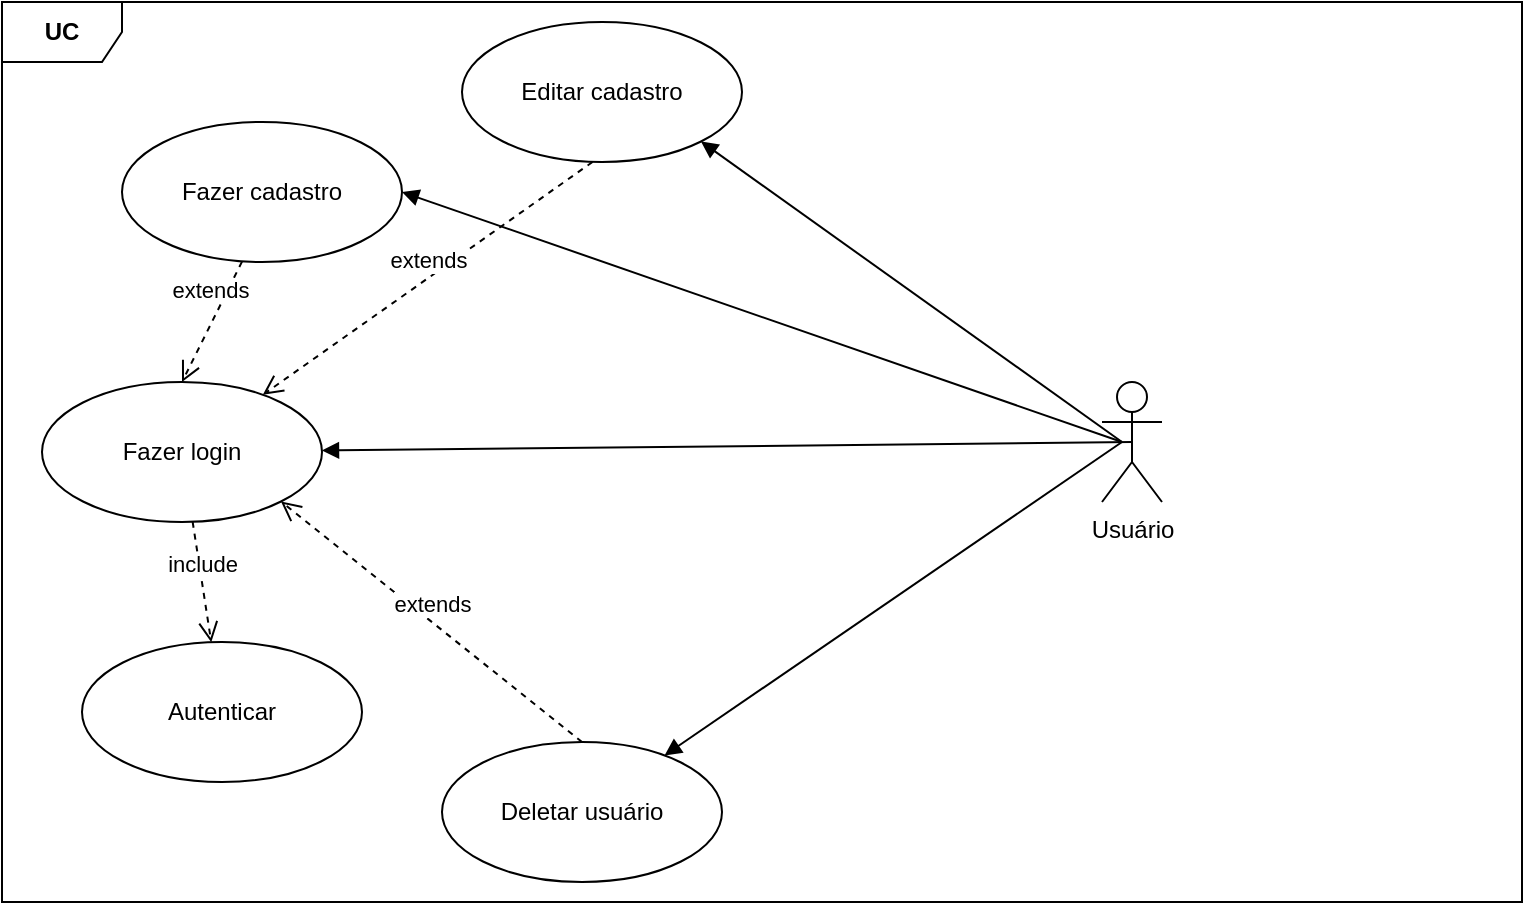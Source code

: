 <mxfile version="14.8.0" type="github">
  <diagram id="CmA8ZnnNOrYpRZ9zoarE" name="Page-1">
    <mxGraphModel dx="786" dy="449" grid="1" gridSize="10" guides="1" tooltips="1" connect="1" arrows="1" fold="1" page="1" pageScale="1" pageWidth="850" pageHeight="1100" math="0" shadow="0">
      <root>
        <mxCell id="0" />
        <mxCell id="1" parent="0" />
        <mxCell id="HJBp2s6bBe_l8Woz9fxp-1" value="&lt;b&gt;UC&lt;/b&gt;" style="shape=umlFrame;whiteSpace=wrap;html=1;" vertex="1" parent="1">
          <mxGeometry x="30" y="10" width="760" height="450" as="geometry" />
        </mxCell>
        <mxCell id="HJBp2s6bBe_l8Woz9fxp-2" value="Usuário" style="shape=umlActor;verticalLabelPosition=bottom;verticalAlign=top;html=1;" vertex="1" parent="1">
          <mxGeometry x="580" y="200" width="30" height="60" as="geometry" />
        </mxCell>
        <mxCell id="HJBp2s6bBe_l8Woz9fxp-3" value="Editar cadastro" style="ellipse;whiteSpace=wrap;html=1;" vertex="1" parent="1">
          <mxGeometry x="260" y="20" width="140" height="70" as="geometry" />
        </mxCell>
        <mxCell id="HJBp2s6bBe_l8Woz9fxp-4" value="Fazer cadastro" style="ellipse;whiteSpace=wrap;html=1;" vertex="1" parent="1">
          <mxGeometry x="90" y="70" width="140" height="70" as="geometry" />
        </mxCell>
        <mxCell id="HJBp2s6bBe_l8Woz9fxp-5" value="Deletar usuário" style="ellipse;whiteSpace=wrap;html=1;" vertex="1" parent="1">
          <mxGeometry x="250" y="380" width="140" height="70" as="geometry" />
        </mxCell>
        <mxCell id="HJBp2s6bBe_l8Woz9fxp-6" value="Fazer login" style="ellipse;whiteSpace=wrap;html=1;" vertex="1" parent="1">
          <mxGeometry x="50" y="200" width="140" height="70" as="geometry" />
        </mxCell>
        <mxCell id="HJBp2s6bBe_l8Woz9fxp-7" value="Autenticar" style="ellipse;whiteSpace=wrap;html=1;" vertex="1" parent="1">
          <mxGeometry x="70" y="330" width="140" height="70" as="geometry" />
        </mxCell>
        <mxCell id="HJBp2s6bBe_l8Woz9fxp-22" value="include" style="html=1;verticalAlign=bottom;endArrow=open;dashed=1;endSize=8;" edge="1" parent="1" source="HJBp2s6bBe_l8Woz9fxp-6" target="HJBp2s6bBe_l8Woz9fxp-7">
          <mxGeometry relative="1" as="geometry">
            <mxPoint x="190" y="310" as="sourcePoint" />
            <mxPoint x="110" y="310" as="targetPoint" />
          </mxGeometry>
        </mxCell>
        <mxCell id="HJBp2s6bBe_l8Woz9fxp-24" value="extends" style="html=1;verticalAlign=bottom;endArrow=open;dashed=1;endSize=8;entryX=0.5;entryY=0;entryDx=0;entryDy=0;" edge="1" parent="1" target="HJBp2s6bBe_l8Woz9fxp-6">
          <mxGeometry x="-0.186" y="-4" relative="1" as="geometry">
            <mxPoint x="150.004" y="139.805" as="sourcePoint" />
            <mxPoint x="159.491" y="200.003" as="targetPoint" />
            <mxPoint as="offset" />
          </mxGeometry>
        </mxCell>
        <mxCell id="HJBp2s6bBe_l8Woz9fxp-25" value="extends" style="html=1;verticalAlign=bottom;endArrow=open;dashed=1;endSize=8;" edge="1" parent="1" target="HJBp2s6bBe_l8Woz9fxp-6">
          <mxGeometry relative="1" as="geometry">
            <mxPoint x="325.254" y="89.995" as="sourcePoint" />
            <mxPoint x="334.741" y="150.193" as="targetPoint" />
          </mxGeometry>
        </mxCell>
        <mxCell id="HJBp2s6bBe_l8Woz9fxp-26" value="extends" style="html=1;verticalAlign=bottom;endArrow=open;dashed=1;endSize=8;entryX=1;entryY=1;entryDx=0;entryDy=0;exitX=0.5;exitY=0;exitDx=0;exitDy=0;" edge="1" parent="1" source="HJBp2s6bBe_l8Woz9fxp-5" target="HJBp2s6bBe_l8Woz9fxp-6">
          <mxGeometry relative="1" as="geometry">
            <mxPoint x="365.254" y="139.995" as="sourcePoint" />
            <mxPoint x="230" y="285" as="targetPoint" />
          </mxGeometry>
        </mxCell>
        <mxCell id="HJBp2s6bBe_l8Woz9fxp-27" value="" style="html=1;verticalAlign=bottom;endArrow=block;exitX=0.5;exitY=0.5;exitDx=0;exitDy=0;exitPerimeter=0;" edge="1" parent="1" source="HJBp2s6bBe_l8Woz9fxp-2" target="HJBp2s6bBe_l8Woz9fxp-6">
          <mxGeometry width="80" relative="1" as="geometry">
            <mxPoint x="370" y="230" as="sourcePoint" />
            <mxPoint x="450" y="230" as="targetPoint" />
          </mxGeometry>
        </mxCell>
        <mxCell id="HJBp2s6bBe_l8Woz9fxp-28" value="" style="html=1;verticalAlign=bottom;endArrow=block;entryX=1;entryY=1;entryDx=0;entryDy=0;" edge="1" parent="1" target="HJBp2s6bBe_l8Woz9fxp-3">
          <mxGeometry width="80" relative="1" as="geometry">
            <mxPoint x="590" y="230" as="sourcePoint" />
            <mxPoint x="199.984" y="244.263" as="targetPoint" />
          </mxGeometry>
        </mxCell>
        <mxCell id="HJBp2s6bBe_l8Woz9fxp-29" value="" style="html=1;verticalAlign=bottom;endArrow=block;entryX=1;entryY=0.5;entryDx=0;entryDy=0;" edge="1" parent="1" target="HJBp2s6bBe_l8Woz9fxp-4">
          <mxGeometry width="80" relative="1" as="geometry">
            <mxPoint x="590" y="230" as="sourcePoint" />
            <mxPoint x="209.984" y="254.263" as="targetPoint" />
          </mxGeometry>
        </mxCell>
        <mxCell id="HJBp2s6bBe_l8Woz9fxp-30" value="" style="html=1;verticalAlign=bottom;endArrow=block;" edge="1" parent="1" target="HJBp2s6bBe_l8Woz9fxp-5">
          <mxGeometry width="80" relative="1" as="geometry">
            <mxPoint x="590" y="230" as="sourcePoint" />
            <mxPoint x="219.984" y="264.263" as="targetPoint" />
          </mxGeometry>
        </mxCell>
      </root>
    </mxGraphModel>
  </diagram>
</mxfile>
